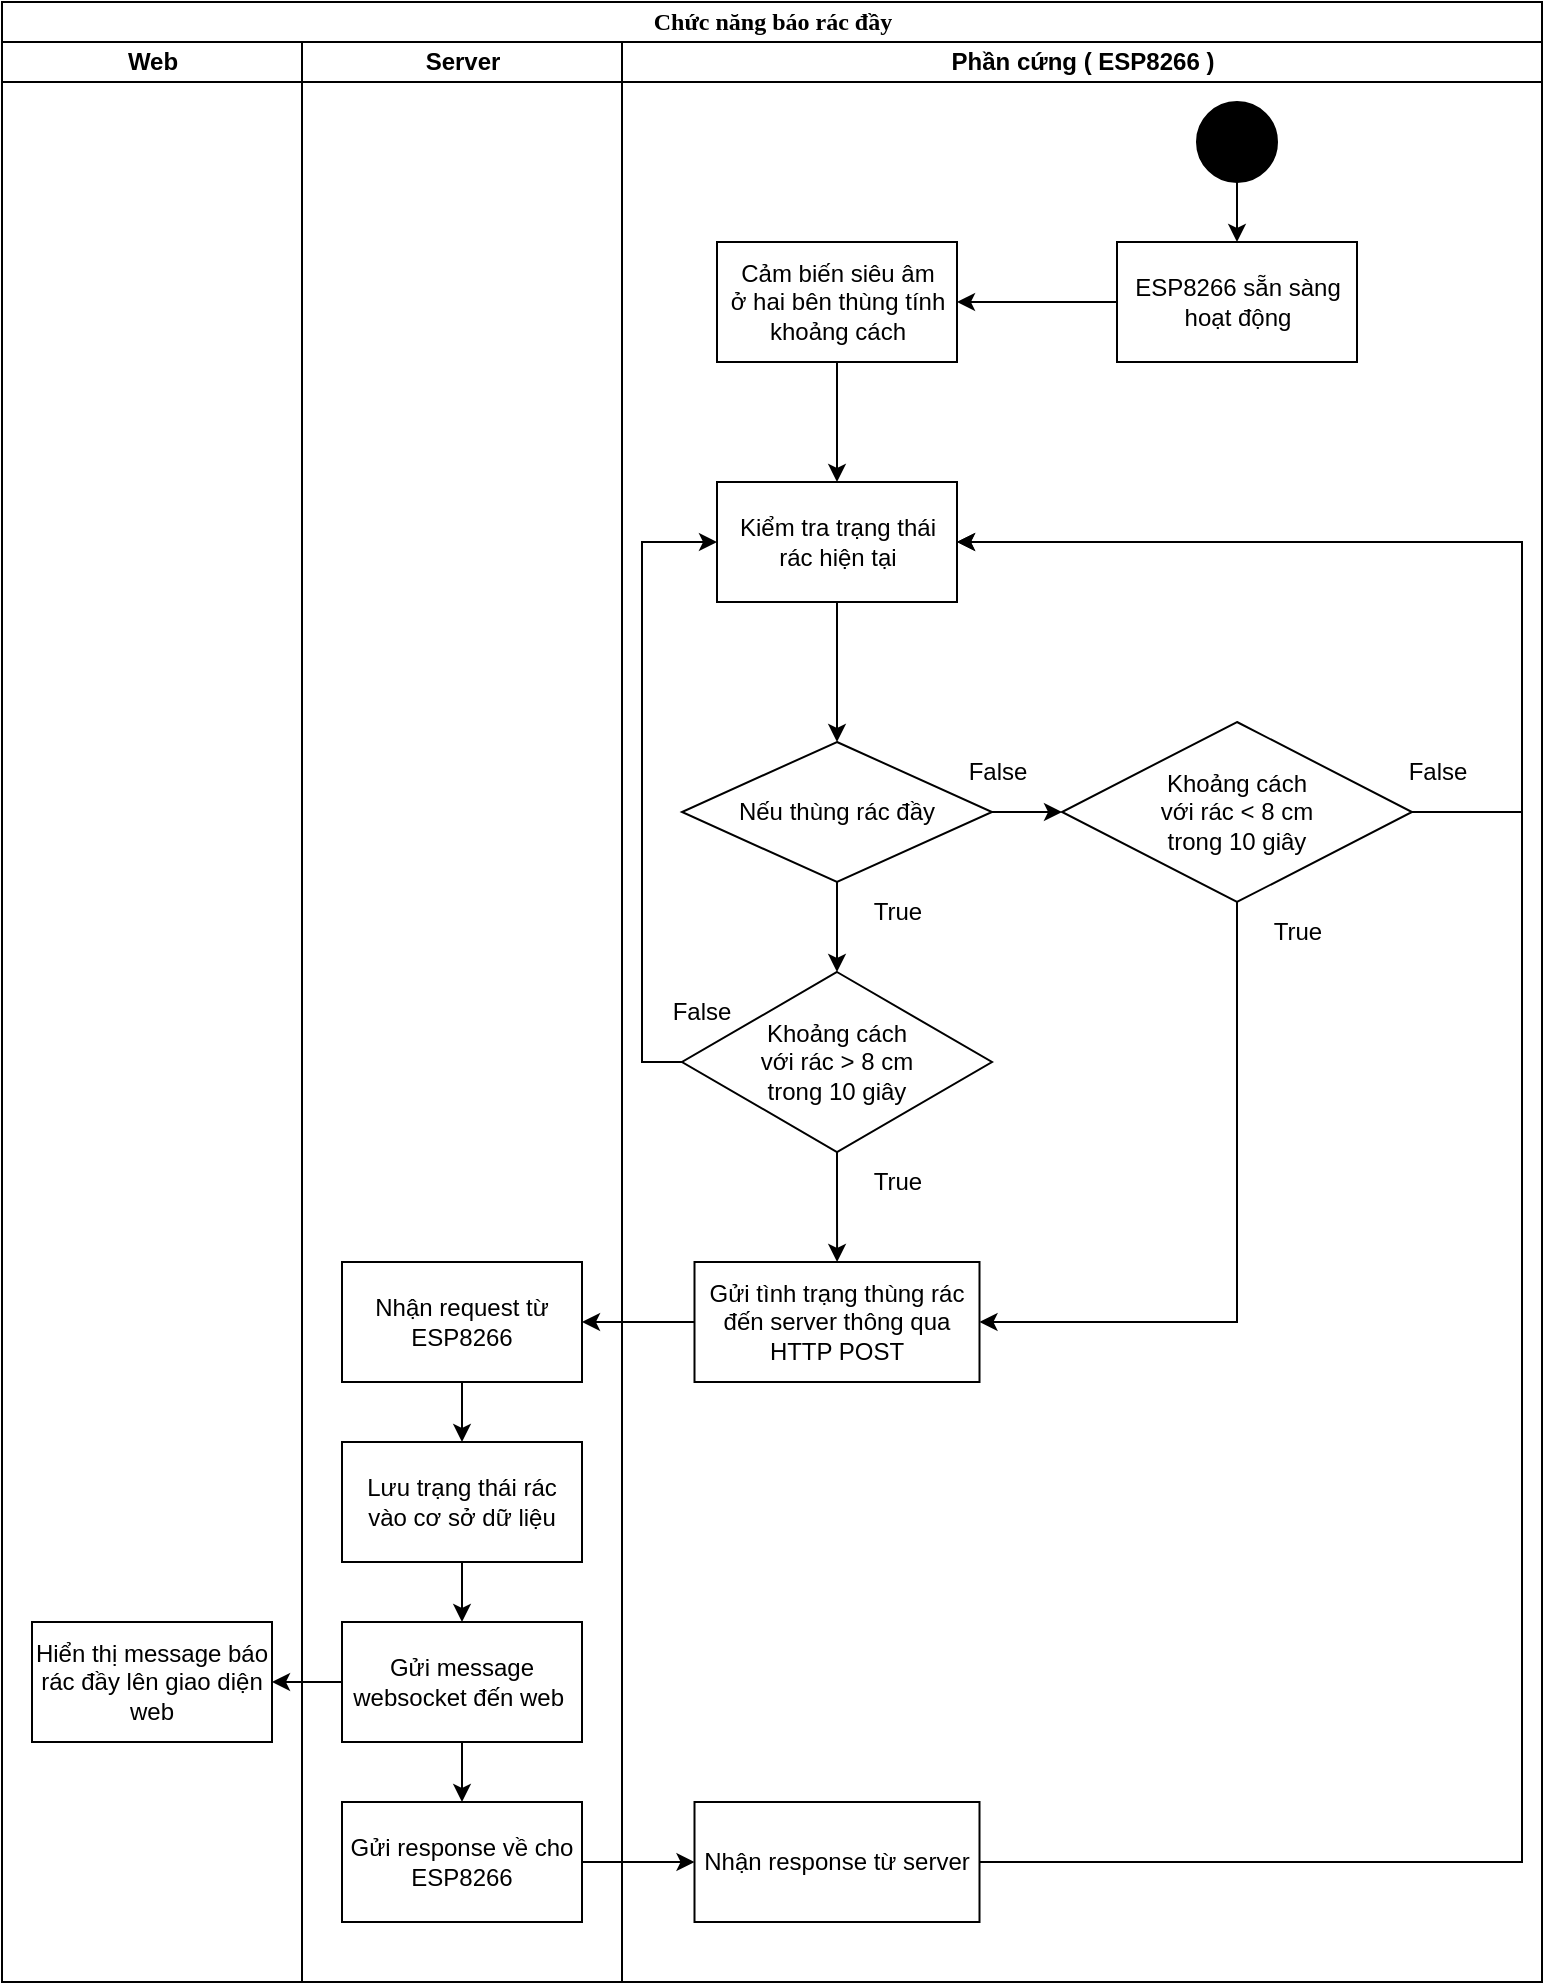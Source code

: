 <mxfile version="21.3.4" type="device">
  <diagram name="Page-1" id="0783ab3e-0a74-02c8-0abd-f7b4e66b4bec">
    <mxGraphModel dx="1006" dy="546" grid="1" gridSize="10" guides="1" tooltips="1" connect="1" arrows="1" fold="1" page="1" pageScale="1" pageWidth="850" pageHeight="1100" background="none" math="0" shadow="0">
      <root>
        <mxCell id="0" />
        <mxCell id="1" parent="0" />
        <mxCell id="1c1d494c118603dd-1" value="Chức năng báo rác đầy" style="swimlane;html=1;childLayout=stackLayout;startSize=20;rounded=0;shadow=0;comic=0;labelBackgroundColor=none;strokeWidth=1;fontFamily=Verdana;fontSize=12;align=center;" parent="1" vertex="1">
          <mxGeometry x="40" y="20" width="770" height="990" as="geometry" />
        </mxCell>
        <mxCell id="1c1d494c118603dd-2" value="Web" style="swimlane;html=1;startSize=20;" parent="1c1d494c118603dd-1" vertex="1">
          <mxGeometry y="20" width="150" height="970" as="geometry" />
        </mxCell>
        <mxCell id="fsxHYtEibgcbsbuByhfP-45" value="Hiển thị message báo rác đầy lên giao diện web" style="rounded=0;whiteSpace=wrap;html=1;" vertex="1" parent="1c1d494c118603dd-2">
          <mxGeometry x="15" y="790" width="120" height="60" as="geometry" />
        </mxCell>
        <mxCell id="1c1d494c118603dd-3" value="Server" style="swimlane;html=1;startSize=20;" parent="1c1d494c118603dd-1" vertex="1">
          <mxGeometry x="150" y="20" width="160" height="970" as="geometry" />
        </mxCell>
        <mxCell id="fsxHYtEibgcbsbuByhfP-42" value="" style="edgeStyle=orthogonalEdgeStyle;rounded=0;orthogonalLoop=1;jettySize=auto;html=1;" edge="1" parent="1c1d494c118603dd-3" source="fsxHYtEibgcbsbuByhfP-39" target="fsxHYtEibgcbsbuByhfP-41">
          <mxGeometry relative="1" as="geometry" />
        </mxCell>
        <mxCell id="fsxHYtEibgcbsbuByhfP-39" value="Nhận request từ ESP8266" style="rounded=0;whiteSpace=wrap;html=1;" vertex="1" parent="1c1d494c118603dd-3">
          <mxGeometry x="20" y="610" width="120" height="60" as="geometry" />
        </mxCell>
        <mxCell id="fsxHYtEibgcbsbuByhfP-44" value="" style="edgeStyle=orthogonalEdgeStyle;rounded=0;orthogonalLoop=1;jettySize=auto;html=1;" edge="1" parent="1c1d494c118603dd-3" source="fsxHYtEibgcbsbuByhfP-41" target="fsxHYtEibgcbsbuByhfP-43">
          <mxGeometry relative="1" as="geometry" />
        </mxCell>
        <mxCell id="fsxHYtEibgcbsbuByhfP-41" value="Lưu trạng thái rác &lt;br&gt;vào cơ sở dữ liệu" style="whiteSpace=wrap;html=1;rounded=0;" vertex="1" parent="1c1d494c118603dd-3">
          <mxGeometry x="20" y="700" width="120" height="60" as="geometry" />
        </mxCell>
        <mxCell id="fsxHYtEibgcbsbuByhfP-48" value="" style="edgeStyle=orthogonalEdgeStyle;rounded=0;orthogonalLoop=1;jettySize=auto;html=1;" edge="1" parent="1c1d494c118603dd-3" source="fsxHYtEibgcbsbuByhfP-43" target="fsxHYtEibgcbsbuByhfP-47">
          <mxGeometry relative="1" as="geometry" />
        </mxCell>
        <mxCell id="fsxHYtEibgcbsbuByhfP-43" value="Gửi message websocket đến web&amp;nbsp;" style="whiteSpace=wrap;html=1;rounded=0;" vertex="1" parent="1c1d494c118603dd-3">
          <mxGeometry x="20" y="790" width="120" height="60" as="geometry" />
        </mxCell>
        <mxCell id="fsxHYtEibgcbsbuByhfP-47" value="Gửi response về cho ESP8266" style="whiteSpace=wrap;html=1;rounded=0;" vertex="1" parent="1c1d494c118603dd-3">
          <mxGeometry x="20" y="880" width="120" height="60" as="geometry" />
        </mxCell>
        <mxCell id="1c1d494c118603dd-4" value="Phần cứng ( ESP8266 )" style="swimlane;html=1;startSize=20;" parent="1c1d494c118603dd-1" vertex="1">
          <mxGeometry x="310" y="20" width="460" height="970" as="geometry" />
        </mxCell>
        <mxCell id="fsxHYtEibgcbsbuByhfP-6" value="" style="edgeStyle=orthogonalEdgeStyle;rounded=0;orthogonalLoop=1;jettySize=auto;html=1;" edge="1" parent="1c1d494c118603dd-4" source="60571a20871a0731-4" target="fsxHYtEibgcbsbuByhfP-5">
          <mxGeometry relative="1" as="geometry" />
        </mxCell>
        <mxCell id="60571a20871a0731-4" value="" style="ellipse;whiteSpace=wrap;html=1;rounded=0;shadow=0;comic=0;labelBackgroundColor=none;strokeWidth=1;fillColor=#000000;fontFamily=Verdana;fontSize=12;align=center;" parent="1c1d494c118603dd-4" vertex="1">
          <mxGeometry x="287.5" y="30" width="40" height="40" as="geometry" />
        </mxCell>
        <mxCell id="fsxHYtEibgcbsbuByhfP-8" value="" style="edgeStyle=orthogonalEdgeStyle;rounded=0;orthogonalLoop=1;jettySize=auto;html=1;" edge="1" parent="1c1d494c118603dd-4" source="fsxHYtEibgcbsbuByhfP-5" target="fsxHYtEibgcbsbuByhfP-7">
          <mxGeometry relative="1" as="geometry" />
        </mxCell>
        <mxCell id="fsxHYtEibgcbsbuByhfP-5" value="ESP8266 sẵn sàng hoạt động" style="rounded=0;whiteSpace=wrap;html=1;" vertex="1" parent="1c1d494c118603dd-4">
          <mxGeometry x="247.5" y="100" width="120" height="60" as="geometry" />
        </mxCell>
        <mxCell id="fsxHYtEibgcbsbuByhfP-10" value="" style="edgeStyle=orthogonalEdgeStyle;rounded=0;orthogonalLoop=1;jettySize=auto;html=1;" edge="1" parent="1c1d494c118603dd-4" source="fsxHYtEibgcbsbuByhfP-7" target="fsxHYtEibgcbsbuByhfP-9">
          <mxGeometry relative="1" as="geometry" />
        </mxCell>
        <mxCell id="fsxHYtEibgcbsbuByhfP-7" value="Cảm biến siêu âm&lt;br&gt;ở hai bên thùng tính khoảng cách" style="whiteSpace=wrap;html=1;rounded=0;" vertex="1" parent="1c1d494c118603dd-4">
          <mxGeometry x="47.5" y="100" width="120" height="60" as="geometry" />
        </mxCell>
        <mxCell id="fsxHYtEibgcbsbuByhfP-12" value="" style="edgeStyle=orthogonalEdgeStyle;rounded=0;orthogonalLoop=1;jettySize=auto;html=1;" edge="1" parent="1c1d494c118603dd-4" source="fsxHYtEibgcbsbuByhfP-9" target="fsxHYtEibgcbsbuByhfP-11">
          <mxGeometry relative="1" as="geometry" />
        </mxCell>
        <mxCell id="fsxHYtEibgcbsbuByhfP-9" value="Kiểm tra trạng thái rác hiện tại" style="rounded=0;whiteSpace=wrap;html=1;" vertex="1" parent="1c1d494c118603dd-4">
          <mxGeometry x="47.5" y="220" width="120" height="60" as="geometry" />
        </mxCell>
        <mxCell id="fsxHYtEibgcbsbuByhfP-17" value="" style="edgeStyle=orthogonalEdgeStyle;rounded=0;orthogonalLoop=1;jettySize=auto;html=1;" edge="1" parent="1c1d494c118603dd-4" source="fsxHYtEibgcbsbuByhfP-11" target="fsxHYtEibgcbsbuByhfP-16">
          <mxGeometry relative="1" as="geometry" />
        </mxCell>
        <mxCell id="fsxHYtEibgcbsbuByhfP-31" value="" style="edgeStyle=orthogonalEdgeStyle;rounded=0;orthogonalLoop=1;jettySize=auto;html=1;" edge="1" parent="1c1d494c118603dd-4" source="fsxHYtEibgcbsbuByhfP-11" target="fsxHYtEibgcbsbuByhfP-25">
          <mxGeometry relative="1" as="geometry" />
        </mxCell>
        <mxCell id="fsxHYtEibgcbsbuByhfP-11" value="Nếu thùng rác đầy" style="rhombus;whiteSpace=wrap;html=1;rounded=0;" vertex="1" parent="1c1d494c118603dd-4">
          <mxGeometry x="30" y="350" width="155" height="70" as="geometry" />
        </mxCell>
        <mxCell id="fsxHYtEibgcbsbuByhfP-15" value="False" style="text;html=1;strokeColor=none;fillColor=none;align=center;verticalAlign=middle;whiteSpace=wrap;rounded=0;" vertex="1" parent="1c1d494c118603dd-4">
          <mxGeometry x="157.5" y="350" width="60" height="30" as="geometry" />
        </mxCell>
        <mxCell id="fsxHYtEibgcbsbuByhfP-16" value="Khoảng cách &lt;br&gt;với rác &amp;lt; 8 cm &lt;br&gt;trong 10 giây" style="rhombus;whiteSpace=wrap;html=1;rounded=0;" vertex="1" parent="1c1d494c118603dd-4">
          <mxGeometry x="220" y="340" width="175" height="90" as="geometry" />
        </mxCell>
        <mxCell id="fsxHYtEibgcbsbuByhfP-19" value="" style="edgeStyle=orthogonalEdgeStyle;rounded=0;orthogonalLoop=1;jettySize=auto;html=1;exitX=1;exitY=0.5;exitDx=0;exitDy=0;entryX=1;entryY=0.5;entryDx=0;entryDy=0;" edge="1" parent="1c1d494c118603dd-4" source="fsxHYtEibgcbsbuByhfP-16" target="fsxHYtEibgcbsbuByhfP-9">
          <mxGeometry relative="1" as="geometry">
            <mxPoint x="117.5" y="290" as="sourcePoint" />
            <mxPoint x="117.5" y="360" as="targetPoint" />
            <Array as="points">
              <mxPoint x="450" y="385" />
              <mxPoint x="450" y="250" />
            </Array>
          </mxGeometry>
        </mxCell>
        <mxCell id="fsxHYtEibgcbsbuByhfP-21" value="False" style="text;html=1;strokeColor=none;fillColor=none;align=center;verticalAlign=middle;whiteSpace=wrap;rounded=0;" vertex="1" parent="1c1d494c118603dd-4">
          <mxGeometry x="377.5" y="350" width="60" height="30" as="geometry" />
        </mxCell>
        <mxCell id="fsxHYtEibgcbsbuByhfP-32" value="" style="edgeStyle=orthogonalEdgeStyle;rounded=0;orthogonalLoop=1;jettySize=auto;html=1;" edge="1" parent="1c1d494c118603dd-4" source="fsxHYtEibgcbsbuByhfP-25" target="fsxHYtEibgcbsbuByhfP-29">
          <mxGeometry relative="1" as="geometry" />
        </mxCell>
        <mxCell id="fsxHYtEibgcbsbuByhfP-25" value="Khoảng cách &lt;br&gt;với rác &amp;gt; 8 cm &lt;br&gt;trong 10 giây" style="rhombus;whiteSpace=wrap;html=1;rounded=0;" vertex="1" parent="1c1d494c118603dd-4">
          <mxGeometry x="30" y="465" width="155" height="90" as="geometry" />
        </mxCell>
        <mxCell id="fsxHYtEibgcbsbuByhfP-28" value="True" style="text;html=1;strokeColor=none;fillColor=none;align=center;verticalAlign=middle;whiteSpace=wrap;rounded=0;" vertex="1" parent="1c1d494c118603dd-4">
          <mxGeometry x="107.5" y="420" width="60" height="30" as="geometry" />
        </mxCell>
        <mxCell id="fsxHYtEibgcbsbuByhfP-29" value="Gửi tình trạng thùng rác đến server thông qua HTTP POST" style="rounded=0;whiteSpace=wrap;html=1;" vertex="1" parent="1c1d494c118603dd-4">
          <mxGeometry x="36.25" y="610" width="142.5" height="60" as="geometry" />
        </mxCell>
        <mxCell id="fsxHYtEibgcbsbuByhfP-34" value="" style="edgeStyle=orthogonalEdgeStyle;rounded=0;orthogonalLoop=1;jettySize=auto;html=1;exitX=0;exitY=0.5;exitDx=0;exitDy=0;entryX=0;entryY=0.5;entryDx=0;entryDy=0;" edge="1" parent="1c1d494c118603dd-4" source="fsxHYtEibgcbsbuByhfP-25" target="fsxHYtEibgcbsbuByhfP-9">
          <mxGeometry relative="1" as="geometry">
            <mxPoint x="118" y="290" as="sourcePoint" />
            <mxPoint x="118" y="360" as="targetPoint" />
          </mxGeometry>
        </mxCell>
        <mxCell id="fsxHYtEibgcbsbuByhfP-35" value="False" style="text;html=1;strokeColor=none;fillColor=none;align=center;verticalAlign=middle;whiteSpace=wrap;rounded=0;" vertex="1" parent="1c1d494c118603dd-4">
          <mxGeometry x="10" y="470" width="60" height="30" as="geometry" />
        </mxCell>
        <mxCell id="fsxHYtEibgcbsbuByhfP-36" value="True" style="text;html=1;strokeColor=none;fillColor=none;align=center;verticalAlign=middle;whiteSpace=wrap;rounded=0;" vertex="1" parent="1c1d494c118603dd-4">
          <mxGeometry x="107.5" y="555" width="60" height="30" as="geometry" />
        </mxCell>
        <mxCell id="fsxHYtEibgcbsbuByhfP-37" value="" style="edgeStyle=orthogonalEdgeStyle;rounded=0;orthogonalLoop=1;jettySize=auto;html=1;exitX=0.5;exitY=1;exitDx=0;exitDy=0;entryX=1;entryY=0.5;entryDx=0;entryDy=0;" edge="1" parent="1c1d494c118603dd-4" source="fsxHYtEibgcbsbuByhfP-16" target="fsxHYtEibgcbsbuByhfP-29">
          <mxGeometry relative="1" as="geometry">
            <mxPoint x="118" y="565" as="sourcePoint" />
            <mxPoint x="118" y="620" as="targetPoint" />
          </mxGeometry>
        </mxCell>
        <mxCell id="fsxHYtEibgcbsbuByhfP-38" value="True" style="text;html=1;strokeColor=none;fillColor=none;align=center;verticalAlign=middle;whiteSpace=wrap;rounded=0;" vertex="1" parent="1c1d494c118603dd-4">
          <mxGeometry x="307.5" y="430" width="60" height="30" as="geometry" />
        </mxCell>
        <mxCell id="fsxHYtEibgcbsbuByhfP-50" value="Nhận response từ server" style="rounded=0;whiteSpace=wrap;html=1;" vertex="1" parent="1c1d494c118603dd-4">
          <mxGeometry x="36.25" y="880" width="142.5" height="60" as="geometry" />
        </mxCell>
        <mxCell id="fsxHYtEibgcbsbuByhfP-52" value="" style="edgeStyle=orthogonalEdgeStyle;rounded=0;orthogonalLoop=1;jettySize=auto;html=1;exitX=1;exitY=0.5;exitDx=0;exitDy=0;entryX=1;entryY=0.5;entryDx=0;entryDy=0;" edge="1" parent="1c1d494c118603dd-4" source="fsxHYtEibgcbsbuByhfP-50" target="fsxHYtEibgcbsbuByhfP-9">
          <mxGeometry relative="1" as="geometry">
            <mxPoint x="-10" y="920" as="sourcePoint" />
            <mxPoint x="210" y="900" as="targetPoint" />
            <Array as="points">
              <mxPoint x="450" y="910" />
              <mxPoint x="450" y="250" />
            </Array>
          </mxGeometry>
        </mxCell>
        <mxCell id="fsxHYtEibgcbsbuByhfP-40" value="" style="edgeStyle=orthogonalEdgeStyle;rounded=0;orthogonalLoop=1;jettySize=auto;html=1;" edge="1" parent="1c1d494c118603dd-1" source="fsxHYtEibgcbsbuByhfP-29" target="fsxHYtEibgcbsbuByhfP-39">
          <mxGeometry relative="1" as="geometry" />
        </mxCell>
        <mxCell id="fsxHYtEibgcbsbuByhfP-46" value="" style="edgeStyle=orthogonalEdgeStyle;rounded=0;orthogonalLoop=1;jettySize=auto;html=1;" edge="1" parent="1c1d494c118603dd-1" source="fsxHYtEibgcbsbuByhfP-43" target="fsxHYtEibgcbsbuByhfP-45">
          <mxGeometry relative="1" as="geometry" />
        </mxCell>
        <mxCell id="fsxHYtEibgcbsbuByhfP-51" value="" style="edgeStyle=orthogonalEdgeStyle;rounded=0;orthogonalLoop=1;jettySize=auto;html=1;" edge="1" parent="1c1d494c118603dd-1" source="fsxHYtEibgcbsbuByhfP-47" target="fsxHYtEibgcbsbuByhfP-50">
          <mxGeometry relative="1" as="geometry" />
        </mxCell>
      </root>
    </mxGraphModel>
  </diagram>
</mxfile>
